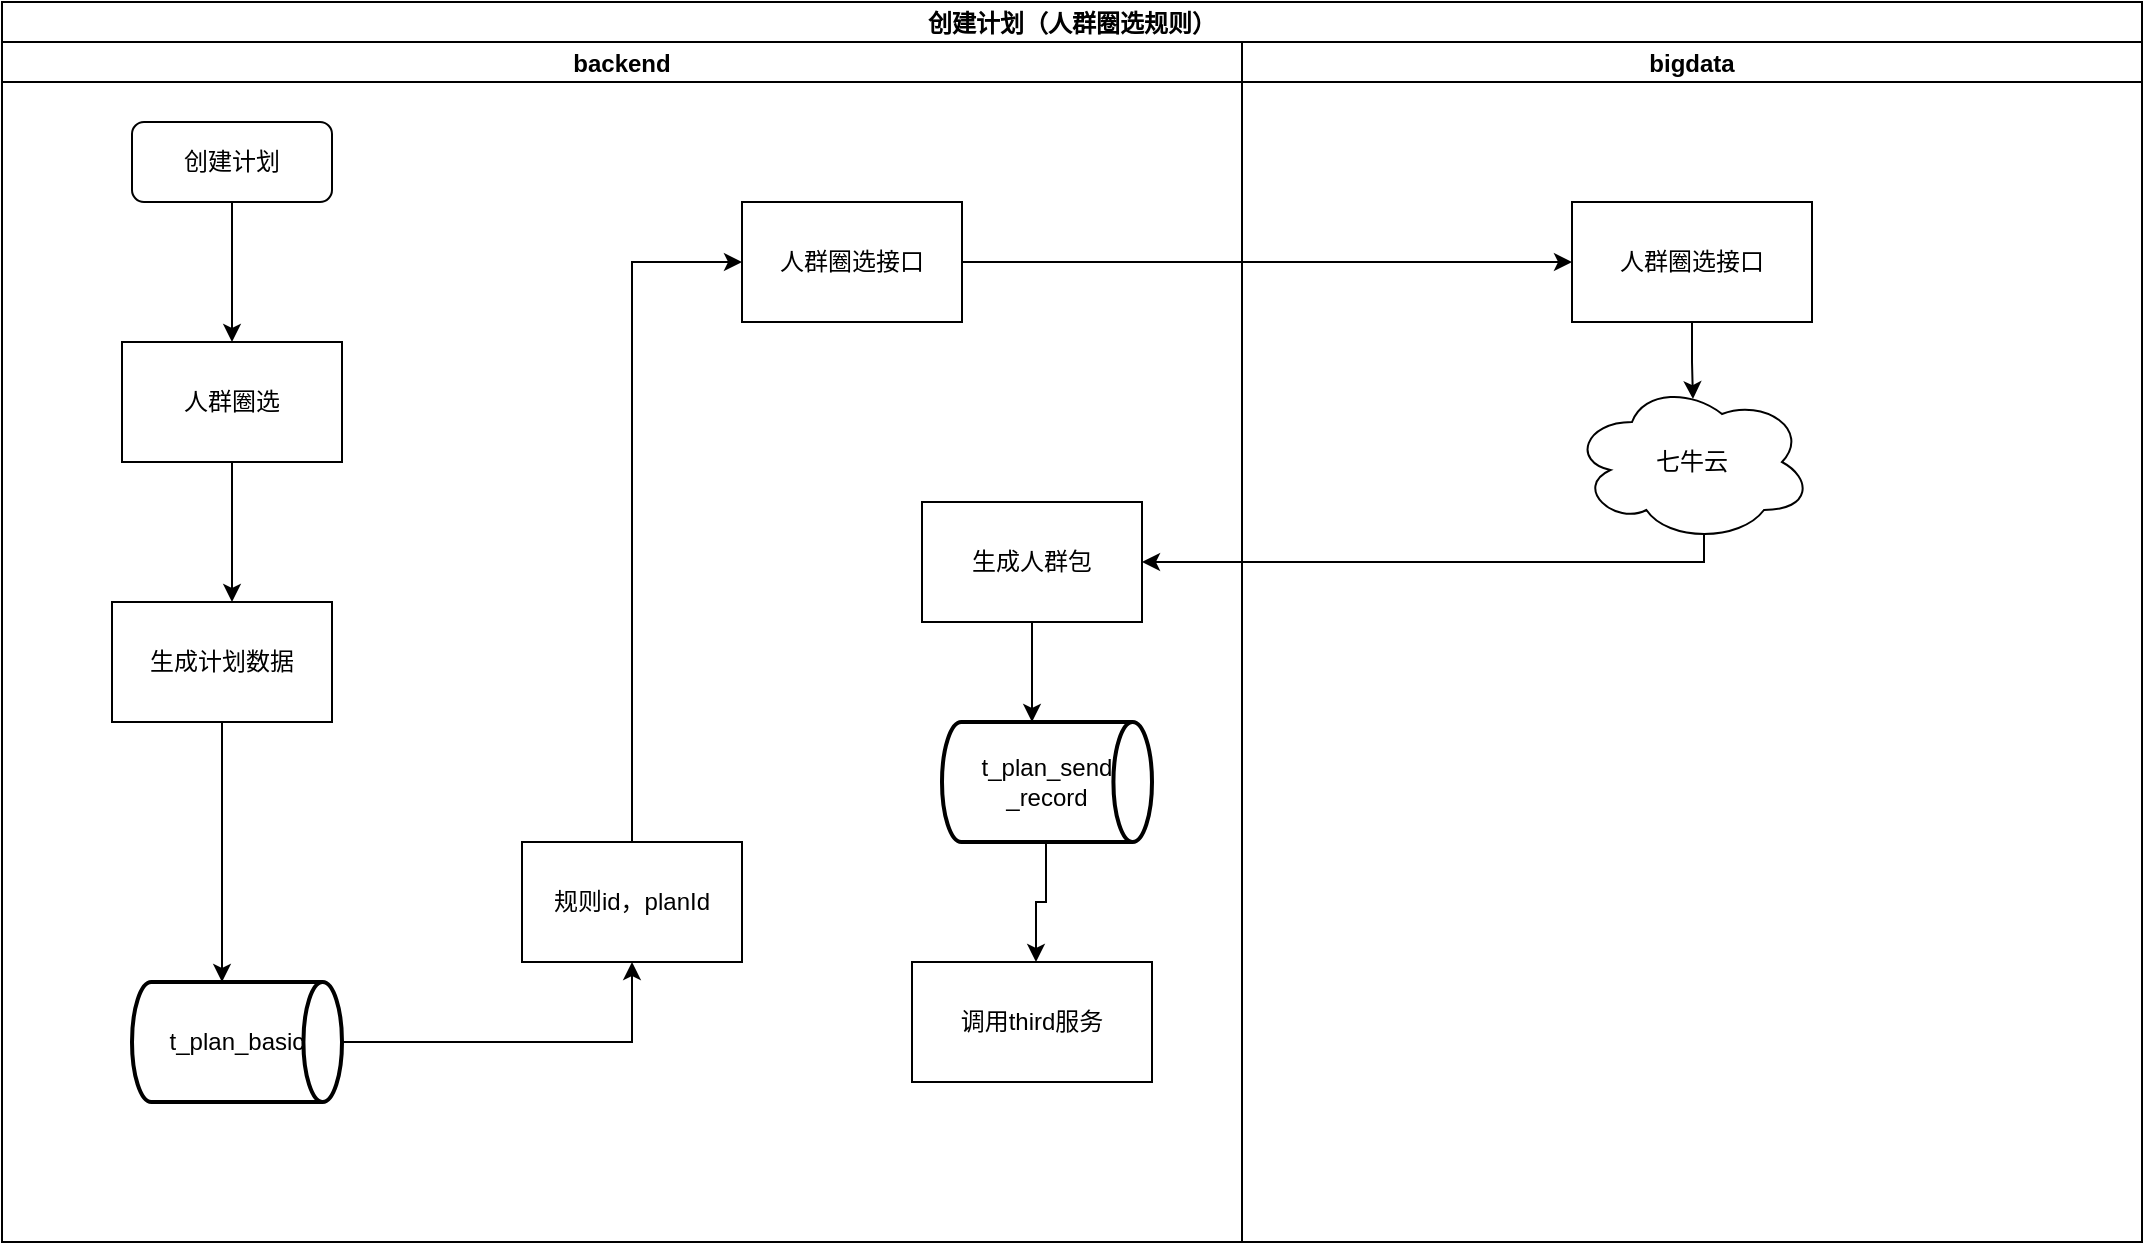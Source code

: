 <mxfile version="20.2.7" type="github" pages="2">
  <diagram id="Nt-qGN5W3i-qoPwv_6xT" name="第 1 页">
    <mxGraphModel dx="1635" dy="804" grid="1" gridSize="10" guides="1" tooltips="1" connect="1" arrows="1" fold="1" page="1" pageScale="1" pageWidth="827" pageHeight="1169" math="0" shadow="0">
      <root>
        <mxCell id="0" />
        <mxCell id="1" parent="0" />
        <mxCell id="hO9k1SS9SRoio_GHONLS-42" value="创建计划（人群圈选规则）" style="swimlane;childLayout=stackLayout;resizeParent=1;resizeParentMax=0;startSize=20;" vertex="1" parent="1">
          <mxGeometry x="178" y="140" width="1070" height="620" as="geometry" />
        </mxCell>
        <mxCell id="hO9k1SS9SRoio_GHONLS-58" style="edgeStyle=orthogonalEdgeStyle;rounded=0;orthogonalLoop=1;jettySize=auto;html=1;entryX=0;entryY=0.5;entryDx=0;entryDy=0;" edge="1" parent="hO9k1SS9SRoio_GHONLS-42" source="hO9k1SS9SRoio_GHONLS-57" target="hO9k1SS9SRoio_GHONLS-48">
          <mxGeometry relative="1" as="geometry" />
        </mxCell>
        <mxCell id="hO9k1SS9SRoio_GHONLS-59" style="edgeStyle=orthogonalEdgeStyle;rounded=0;orthogonalLoop=1;jettySize=auto;html=1;entryX=1;entryY=0.5;entryDx=0;entryDy=0;exitX=0.55;exitY=0.95;exitDx=0;exitDy=0;exitPerimeter=0;" edge="1" parent="hO9k1SS9SRoio_GHONLS-42" source="hO9k1SS9SRoio_GHONLS-50" target="hO9k1SS9SRoio_GHONLS-60">
          <mxGeometry relative="1" as="geometry">
            <mxPoint x="700" y="490" as="targetPoint" />
            <Array as="points">
              <mxPoint x="851" y="280" />
            </Array>
          </mxGeometry>
        </mxCell>
        <mxCell id="hO9k1SS9SRoio_GHONLS-43" value="backend" style="swimlane;startSize=20;" vertex="1" parent="hO9k1SS9SRoio_GHONLS-42">
          <mxGeometry y="20" width="620" height="600" as="geometry" />
        </mxCell>
        <mxCell id="hO9k1SS9SRoio_GHONLS-52" style="edgeStyle=orthogonalEdgeStyle;rounded=0;orthogonalLoop=1;jettySize=auto;html=1;" edge="1" parent="hO9k1SS9SRoio_GHONLS-43" source="hO9k1SS9SRoio_GHONLS-47" target="hO9k1SS9SRoio_GHONLS-51">
          <mxGeometry relative="1" as="geometry" />
        </mxCell>
        <mxCell id="hO9k1SS9SRoio_GHONLS-47" value="创建计划" style="rounded=1;whiteSpace=wrap;html=1;" vertex="1" parent="hO9k1SS9SRoio_GHONLS-43">
          <mxGeometry x="65" y="40" width="100" height="40" as="geometry" />
        </mxCell>
        <mxCell id="hO9k1SS9SRoio_GHONLS-51" value="人群圈选" style="rounded=0;whiteSpace=wrap;html=1;" vertex="1" parent="hO9k1SS9SRoio_GHONLS-43">
          <mxGeometry x="60" y="150" width="110" height="60" as="geometry" />
        </mxCell>
        <mxCell id="hO9k1SS9SRoio_GHONLS-57" value="人群圈选接口" style="rounded=0;whiteSpace=wrap;html=1;" vertex="1" parent="hO9k1SS9SRoio_GHONLS-43">
          <mxGeometry x="370" y="80" width="110" height="60" as="geometry" />
        </mxCell>
        <mxCell id="hO9k1SS9SRoio_GHONLS-60" value="生成人群包" style="rounded=0;whiteSpace=wrap;html=1;" vertex="1" parent="hO9k1SS9SRoio_GHONLS-43">
          <mxGeometry x="460" y="230" width="110" height="60" as="geometry" />
        </mxCell>
        <mxCell id="hO9k1SS9SRoio_GHONLS-67" value="生成计划数据" style="rounded=0;whiteSpace=wrap;html=1;" vertex="1" parent="hO9k1SS9SRoio_GHONLS-43">
          <mxGeometry x="55" y="280" width="110" height="60" as="geometry" />
        </mxCell>
        <mxCell id="hO9k1SS9SRoio_GHONLS-91" style="edgeStyle=orthogonalEdgeStyle;rounded=0;orthogonalLoop=1;jettySize=auto;html=1;entryX=0;entryY=0.5;entryDx=0;entryDy=0;exitX=0.5;exitY=0;exitDx=0;exitDy=0;" edge="1" parent="hO9k1SS9SRoio_GHONLS-43" source="hO9k1SS9SRoio_GHONLS-90" target="hO9k1SS9SRoio_GHONLS-57">
          <mxGeometry relative="1" as="geometry" />
        </mxCell>
        <mxCell id="hO9k1SS9SRoio_GHONLS-90" value="规则id，planId" style="rounded=0;whiteSpace=wrap;html=1;" vertex="1" parent="hO9k1SS9SRoio_GHONLS-43">
          <mxGeometry x="260" y="400" width="110" height="60" as="geometry" />
        </mxCell>
        <mxCell id="hO9k1SS9SRoio_GHONLS-89" style="edgeStyle=orthogonalEdgeStyle;rounded=0;orthogonalLoop=1;jettySize=auto;html=1;entryX=0.5;entryY=1;entryDx=0;entryDy=0;exitX=1;exitY=0.5;exitDx=0;exitDy=0;exitPerimeter=0;" edge="1" parent="hO9k1SS9SRoio_GHONLS-43" source="-V5R5rY_J3IfyCskAqr6-1" target="hO9k1SS9SRoio_GHONLS-90">
          <mxGeometry relative="1" as="geometry">
            <mxPoint x="230" y="540" as="targetPoint" />
            <mxPoint x="160" y="490" as="sourcePoint" />
          </mxGeometry>
        </mxCell>
        <mxCell id="hO9k1SS9SRoio_GHONLS-96" value="调用third服务" style="rounded=0;whiteSpace=wrap;html=1;" vertex="1" parent="hO9k1SS9SRoio_GHONLS-43">
          <mxGeometry x="455" y="460" width="120" height="60" as="geometry" />
        </mxCell>
        <mxCell id="hO9k1SS9SRoio_GHONLS-87" style="edgeStyle=orthogonalEdgeStyle;rounded=0;orthogonalLoop=1;jettySize=auto;html=1;entryX=0.5;entryY=0;entryDx=0;entryDy=0;" edge="1" parent="hO9k1SS9SRoio_GHONLS-43" source="hO9k1SS9SRoio_GHONLS-67">
          <mxGeometry relative="1" as="geometry">
            <mxPoint x="110" y="470" as="targetPoint" />
          </mxGeometry>
        </mxCell>
        <mxCell id="hO9k1SS9SRoio_GHONLS-53" style="edgeStyle=orthogonalEdgeStyle;rounded=0;orthogonalLoop=1;jettySize=auto;html=1;" edge="1" parent="hO9k1SS9SRoio_GHONLS-43" source="hO9k1SS9SRoio_GHONLS-51">
          <mxGeometry relative="1" as="geometry">
            <mxPoint x="115" y="280" as="targetPoint" />
          </mxGeometry>
        </mxCell>
        <mxCell id="-V5R5rY_J3IfyCskAqr6-1" value="&lt;span style=&quot;font-size: 12px;&quot;&gt;t_plan_basic&lt;/span&gt;" style="strokeWidth=2;html=1;shape=mxgraph.flowchart.direct_data;whiteSpace=wrap;" vertex="1" parent="hO9k1SS9SRoio_GHONLS-43">
          <mxGeometry x="65" y="470" width="105" height="60" as="geometry" />
        </mxCell>
        <mxCell id="-V5R5rY_J3IfyCskAqr6-2" value="&lt;span style=&quot;font-size: 12px;&quot;&gt;t_plan_send&lt;br&gt;_record&lt;/span&gt;" style="strokeWidth=2;html=1;shape=mxgraph.flowchart.direct_data;whiteSpace=wrap;" vertex="1" parent="hO9k1SS9SRoio_GHONLS-43">
          <mxGeometry x="470" y="340" width="105" height="60" as="geometry" />
        </mxCell>
        <mxCell id="hO9k1SS9SRoio_GHONLS-44" value="bigdata" style="swimlane;startSize=20;" vertex="1" parent="hO9k1SS9SRoio_GHONLS-42">
          <mxGeometry x="620" y="20" width="450" height="600" as="geometry" />
        </mxCell>
        <mxCell id="hO9k1SS9SRoio_GHONLS-48" value="人群圈选接口" style="rounded=0;whiteSpace=wrap;html=1;" vertex="1" parent="hO9k1SS9SRoio_GHONLS-44">
          <mxGeometry x="165" y="80" width="120" height="60" as="geometry" />
        </mxCell>
        <mxCell id="hO9k1SS9SRoio_GHONLS-50" value="七牛云" style="ellipse;shape=cloud;whiteSpace=wrap;html=1;" vertex="1" parent="hO9k1SS9SRoio_GHONLS-44">
          <mxGeometry x="165" y="170" width="120" height="80" as="geometry" />
        </mxCell>
        <mxCell id="hO9k1SS9SRoio_GHONLS-49" style="edgeStyle=orthogonalEdgeStyle;rounded=0;orthogonalLoop=1;jettySize=auto;html=1;entryX=0.504;entryY=0.107;entryDx=0;entryDy=0;entryPerimeter=0;" edge="1" parent="hO9k1SS9SRoio_GHONLS-44" source="hO9k1SS9SRoio_GHONLS-48" target="hO9k1SS9SRoio_GHONLS-50">
          <mxGeometry relative="1" as="geometry">
            <mxPoint x="65" y="220" as="targetPoint" />
          </mxGeometry>
        </mxCell>
        <mxCell id="hO9k1SS9SRoio_GHONLS-93" style="edgeStyle=orthogonalEdgeStyle;rounded=0;orthogonalLoop=1;jettySize=auto;html=1;" edge="1" parent="1" source="hO9k1SS9SRoio_GHONLS-60">
          <mxGeometry relative="1" as="geometry">
            <mxPoint x="693" y="500" as="targetPoint" />
          </mxGeometry>
        </mxCell>
        <mxCell id="hO9k1SS9SRoio_GHONLS-95" style="edgeStyle=orthogonalEdgeStyle;rounded=0;orthogonalLoop=1;jettySize=auto;html=1;" edge="1" parent="1">
          <mxGeometry relative="1" as="geometry">
            <mxPoint x="695" y="620" as="targetPoint" />
            <mxPoint x="693" y="560" as="sourcePoint" />
            <Array as="points">
              <mxPoint x="700" y="560" />
              <mxPoint x="700" y="590" />
              <mxPoint x="695" y="590" />
            </Array>
          </mxGeometry>
        </mxCell>
      </root>
    </mxGraphModel>
  </diagram>
  <diagram id="dqntnyOF08AJuUJGwk2q" name="第 2 页">
    <mxGraphModel dx="1635" dy="804" grid="1" gridSize="10" guides="1" tooltips="1" connect="1" arrows="1" fold="1" page="1" pageScale="1" pageWidth="827" pageHeight="1169" math="0" shadow="0">
      <root>
        <mxCell id="0" />
        <mxCell id="1" parent="0" />
        <mxCell id="efMZtO4fmWVZmc5DneWf-1" value="人群包导入定时执行" style="swimlane;childLayout=stackLayout;resizeParent=1;resizeParentMax=0;startSize=20;" vertex="1" parent="1">
          <mxGeometry x="180" y="140" width="1070" height="620" as="geometry" />
        </mxCell>
        <mxCell id="efMZtO4fmWVZmc5DneWf-2" value="backend" style="swimlane;startSize=20;" vertex="1" parent="efMZtO4fmWVZmc5DneWf-1">
          <mxGeometry y="20" width="620" height="600" as="geometry" />
        </mxCell>
        <mxCell id="efMZtO4fmWVZmc5DneWf-3" style="edgeStyle=orthogonalEdgeStyle;rounded=0;orthogonalLoop=1;jettySize=auto;html=1;" edge="1" parent="efMZtO4fmWVZmc5DneWf-2" source="efMZtO4fmWVZmc5DneWf-4" target="efMZtO4fmWVZmc5DneWf-5">
          <mxGeometry relative="1" as="geometry" />
        </mxCell>
        <mxCell id="efMZtO4fmWVZmc5DneWf-4" value="创建计划" style="rounded=1;whiteSpace=wrap;html=1;" vertex="1" parent="efMZtO4fmWVZmc5DneWf-2">
          <mxGeometry x="65" y="40" width="100" height="40" as="geometry" />
        </mxCell>
        <mxCell id="efMZtO4fmWVZmc5DneWf-5" value="导入" style="rounded=0;whiteSpace=wrap;html=1;" vertex="1" parent="efMZtO4fmWVZmc5DneWf-2">
          <mxGeometry x="60" y="150" width="110" height="60" as="geometry" />
        </mxCell>
        <mxCell id="efMZtO4fmWVZmc5DneWf-6" value="Y" style="edgeStyle=orthogonalEdgeStyle;rounded=0;orthogonalLoop=1;jettySize=auto;html=1;" edge="1" parent="efMZtO4fmWVZmc5DneWf-2">
          <mxGeometry relative="1" as="geometry">
            <mxPoint x="115" y="340" as="sourcePoint" />
            <mxPoint x="115" y="400" as="targetPoint" />
          </mxGeometry>
        </mxCell>
        <mxCell id="efMZtO4fmWVZmc5DneWf-7" value="人群圈选接口" style="rounded=0;whiteSpace=wrap;html=1;" vertex="1" parent="efMZtO4fmWVZmc5DneWf-2">
          <mxGeometry x="370" y="80" width="110" height="60" as="geometry" />
        </mxCell>
        <mxCell id="efMZtO4fmWVZmc5DneWf-8" value="生成人群包" style="rounded=0;whiteSpace=wrap;html=1;" vertex="1" parent="efMZtO4fmWVZmc5DneWf-2">
          <mxGeometry x="460" y="230" width="110" height="60" as="geometry" />
        </mxCell>
        <mxCell id="efMZtO4fmWVZmc5DneWf-10" value="创建计划&amp;amp;记录" style="rounded=0;whiteSpace=wrap;html=1;" vertex="1" parent="efMZtO4fmWVZmc5DneWf-2">
          <mxGeometry x="60" y="400" width="110" height="60" as="geometry" />
        </mxCell>
        <mxCell id="efMZtO4fmWVZmc5DneWf-11" value="insert mysql success" style="rounded=1;whiteSpace=wrap;html=1;" vertex="1" parent="efMZtO4fmWVZmc5DneWf-2">
          <mxGeometry x="65" y="520" width="100" height="40" as="geometry" />
        </mxCell>
        <mxCell id="efMZtO4fmWVZmc5DneWf-12" style="edgeStyle=orthogonalEdgeStyle;rounded=0;orthogonalLoop=1;jettySize=auto;html=1;entryX=0;entryY=0.5;entryDx=0;entryDy=0;exitX=0.5;exitY=0;exitDx=0;exitDy=0;" edge="1" parent="efMZtO4fmWVZmc5DneWf-2" source="efMZtO4fmWVZmc5DneWf-13" target="efMZtO4fmWVZmc5DneWf-7">
          <mxGeometry relative="1" as="geometry" />
        </mxCell>
        <mxCell id="efMZtO4fmWVZmc5DneWf-13" value="规则id，taskId" style="rounded=0;whiteSpace=wrap;html=1;" vertex="1" parent="efMZtO4fmWVZmc5DneWf-2">
          <mxGeometry x="260" y="400" width="110" height="60" as="geometry" />
        </mxCell>
        <mxCell id="efMZtO4fmWVZmc5DneWf-14" style="edgeStyle=orthogonalEdgeStyle;rounded=0;orthogonalLoop=1;jettySize=auto;html=1;entryX=0.5;entryY=1;entryDx=0;entryDy=0;" edge="1" parent="efMZtO4fmWVZmc5DneWf-2" source="efMZtO4fmWVZmc5DneWf-11" target="efMZtO4fmWVZmc5DneWf-13">
          <mxGeometry relative="1" as="geometry">
            <mxPoint x="230" y="540" as="targetPoint" />
          </mxGeometry>
        </mxCell>
        <mxCell id="efMZtO4fmWVZmc5DneWf-15" value="更新人群相关信息&lt;br&gt;&lt;span style=&quot;font-size: 12px;&quot;&gt;t_plan_send_record&lt;/span&gt;" style="rounded=0;whiteSpace=wrap;html=1;" vertex="1" parent="efMZtO4fmWVZmc5DneWf-2">
          <mxGeometry x="460" y="340" width="110" height="60" as="geometry" />
        </mxCell>
        <mxCell id="efMZtO4fmWVZmc5DneWf-16" value="调用third服务" style="rounded=0;whiteSpace=wrap;html=1;" vertex="1" parent="efMZtO4fmWVZmc5DneWf-2">
          <mxGeometry x="455" y="460" width="120" height="60" as="geometry" />
        </mxCell>
        <mxCell id="efMZtO4fmWVZmc5DneWf-17" style="edgeStyle=orthogonalEdgeStyle;rounded=0;orthogonalLoop=1;jettySize=auto;html=1;entryX=0;entryY=0.5;entryDx=0;entryDy=0;" edge="1" parent="efMZtO4fmWVZmc5DneWf-1" source="efMZtO4fmWVZmc5DneWf-7" target="efMZtO4fmWVZmc5DneWf-20">
          <mxGeometry relative="1" as="geometry" />
        </mxCell>
        <mxCell id="efMZtO4fmWVZmc5DneWf-18" style="edgeStyle=orthogonalEdgeStyle;rounded=0;orthogonalLoop=1;jettySize=auto;html=1;entryX=1;entryY=0.5;entryDx=0;entryDy=0;exitX=0.55;exitY=0.95;exitDx=0;exitDy=0;exitPerimeter=0;" edge="1" parent="efMZtO4fmWVZmc5DneWf-1" source="efMZtO4fmWVZmc5DneWf-21" target="efMZtO4fmWVZmc5DneWf-8">
          <mxGeometry relative="1" as="geometry">
            <mxPoint x="700" y="490" as="targetPoint" />
            <Array as="points">
              <mxPoint x="851" y="280" />
            </Array>
          </mxGeometry>
        </mxCell>
        <mxCell id="efMZtO4fmWVZmc5DneWf-19" value="bigdata" style="swimlane;startSize=20;" vertex="1" parent="efMZtO4fmWVZmc5DneWf-1">
          <mxGeometry x="620" y="20" width="450" height="600" as="geometry" />
        </mxCell>
        <mxCell id="efMZtO4fmWVZmc5DneWf-20" value="人群圈选接口" style="rounded=0;whiteSpace=wrap;html=1;" vertex="1" parent="efMZtO4fmWVZmc5DneWf-19">
          <mxGeometry x="165" y="80" width="120" height="60" as="geometry" />
        </mxCell>
        <mxCell id="efMZtO4fmWVZmc5DneWf-21" value="七牛云" style="ellipse;shape=cloud;whiteSpace=wrap;html=1;" vertex="1" parent="efMZtO4fmWVZmc5DneWf-19">
          <mxGeometry x="165" y="170" width="120" height="80" as="geometry" />
        </mxCell>
        <mxCell id="efMZtO4fmWVZmc5DneWf-22" style="edgeStyle=orthogonalEdgeStyle;rounded=0;orthogonalLoop=1;jettySize=auto;html=1;entryX=0.504;entryY=0.107;entryDx=0;entryDy=0;entryPerimeter=0;" edge="1" parent="efMZtO4fmWVZmc5DneWf-19" source="efMZtO4fmWVZmc5DneWf-20" target="efMZtO4fmWVZmc5DneWf-21">
          <mxGeometry relative="1" as="geometry">
            <mxPoint x="65" y="220" as="targetPoint" />
          </mxGeometry>
        </mxCell>
        <mxCell id="efMZtO4fmWVZmc5DneWf-23" style="edgeStyle=orthogonalEdgeStyle;rounded=0;orthogonalLoop=1;jettySize=auto;html=1;" edge="1" parent="1" source="efMZtO4fmWVZmc5DneWf-5">
          <mxGeometry relative="1" as="geometry">
            <mxPoint x="295" y="430" as="targetPoint" />
          </mxGeometry>
        </mxCell>
        <mxCell id="efMZtO4fmWVZmc5DneWf-24" style="edgeStyle=orthogonalEdgeStyle;rounded=0;orthogonalLoop=1;jettySize=auto;html=1;" edge="1" parent="1" source="efMZtO4fmWVZmc5DneWf-10">
          <mxGeometry relative="1" as="geometry">
            <mxPoint x="295" y="680" as="targetPoint" />
          </mxGeometry>
        </mxCell>
        <mxCell id="efMZtO4fmWVZmc5DneWf-25" style="edgeStyle=orthogonalEdgeStyle;rounded=0;orthogonalLoop=1;jettySize=auto;html=1;" edge="1" parent="1" source="efMZtO4fmWVZmc5DneWf-8">
          <mxGeometry relative="1" as="geometry">
            <mxPoint x="695" y="500" as="targetPoint" />
          </mxGeometry>
        </mxCell>
        <mxCell id="efMZtO4fmWVZmc5DneWf-26" style="edgeStyle=orthogonalEdgeStyle;rounded=0;orthogonalLoop=1;jettySize=auto;html=1;" edge="1" parent="1" source="efMZtO4fmWVZmc5DneWf-15">
          <mxGeometry relative="1" as="geometry">
            <mxPoint x="695" y="620" as="targetPoint" />
          </mxGeometry>
        </mxCell>
      </root>
    </mxGraphModel>
  </diagram>
</mxfile>
